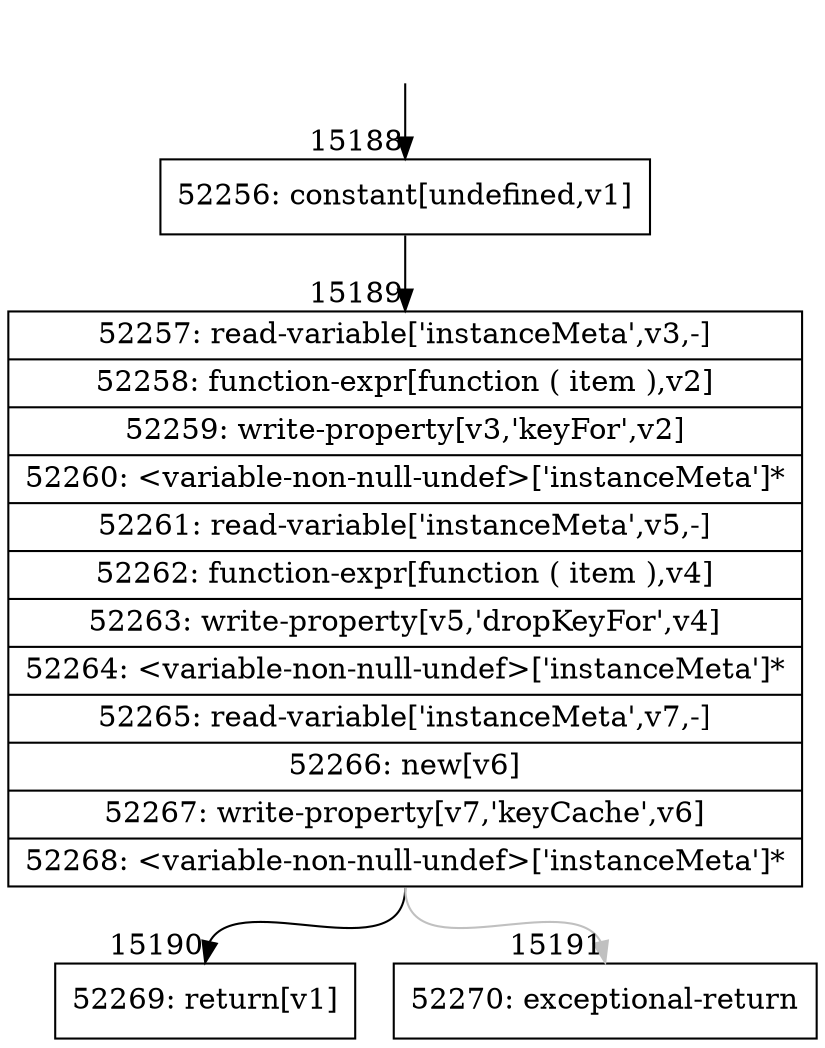 digraph {
rankdir="TD"
BB_entry1281[shape=none,label=""];
BB_entry1281 -> BB15188 [tailport=s, headport=n, headlabel="    15188"]
BB15188 [shape=record label="{52256: constant[undefined,v1]}" ] 
BB15188 -> BB15189 [tailport=s, headport=n, headlabel="      15189"]
BB15189 [shape=record label="{52257: read-variable['instanceMeta',v3,-]|52258: function-expr[function ( item ),v2]|52259: write-property[v3,'keyFor',v2]|52260: \<variable-non-null-undef\>['instanceMeta']*|52261: read-variable['instanceMeta',v5,-]|52262: function-expr[function ( item ),v4]|52263: write-property[v5,'dropKeyFor',v4]|52264: \<variable-non-null-undef\>['instanceMeta']*|52265: read-variable['instanceMeta',v7,-]|52266: new[v6]|52267: write-property[v7,'keyCache',v6]|52268: \<variable-non-null-undef\>['instanceMeta']*}" ] 
BB15189 -> BB15190 [tailport=s, headport=n, headlabel="      15190"]
BB15189 -> BB15191 [tailport=s, headport=n, color=gray, headlabel="      15191"]
BB15190 [shape=record label="{52269: return[v1]}" ] 
BB15191 [shape=record label="{52270: exceptional-return}" ] 
//#$~ 27871
}
